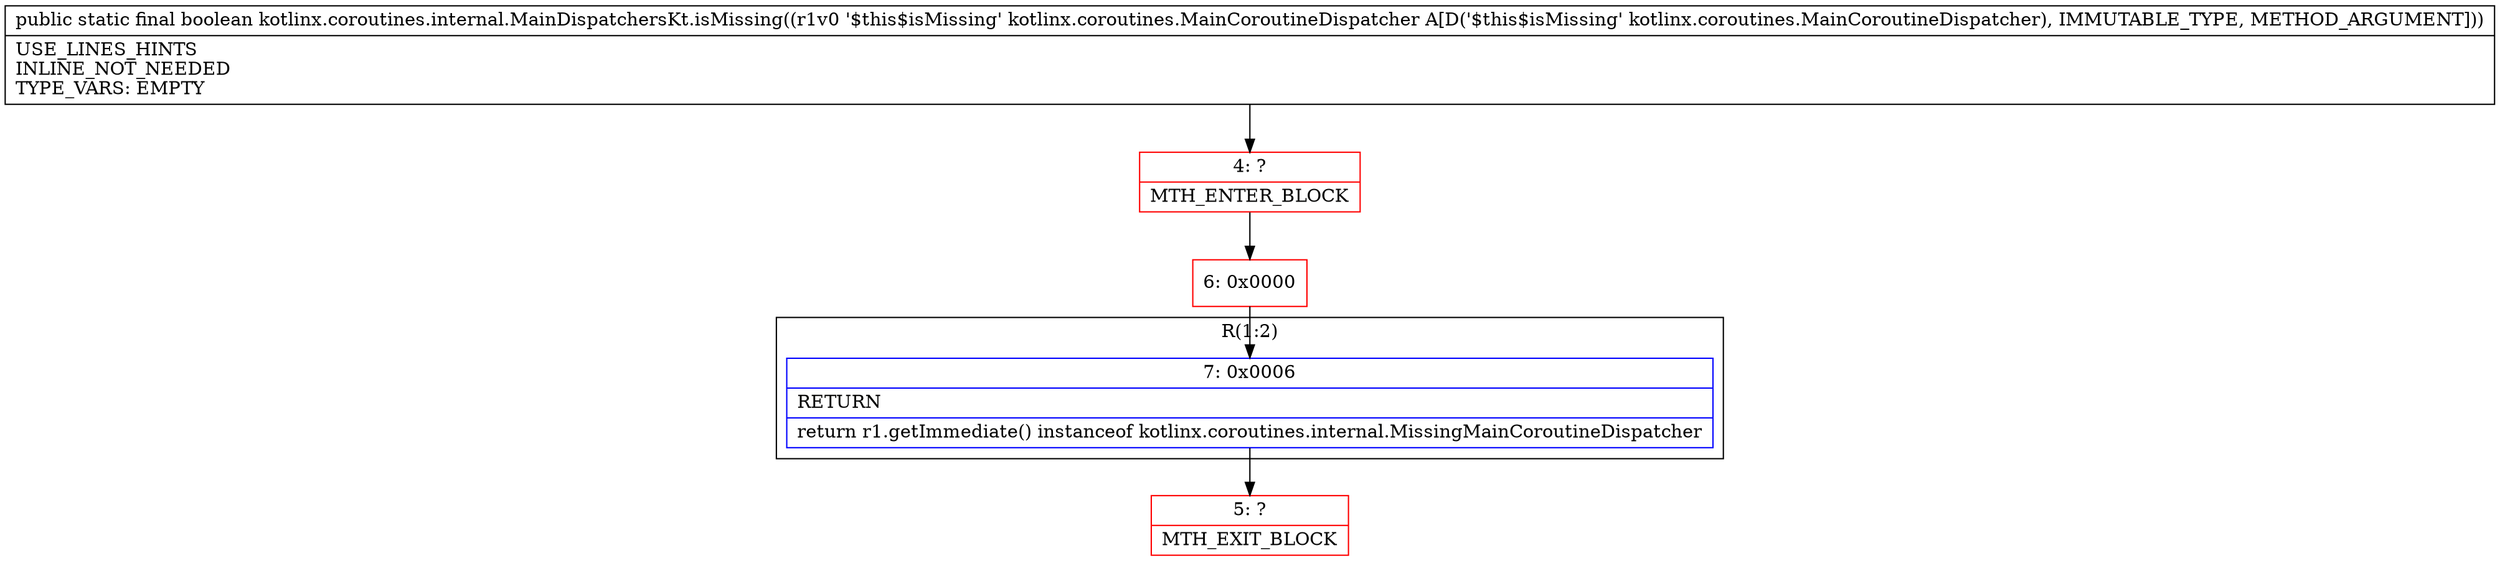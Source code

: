 digraph "CFG forkotlinx.coroutines.internal.MainDispatchersKt.isMissing(Lkotlinx\/coroutines\/MainCoroutineDispatcher;)Z" {
subgraph cluster_Region_1729631891 {
label = "R(1:2)";
node [shape=record,color=blue];
Node_7 [shape=record,label="{7\:\ 0x0006|RETURN\l|return r1.getImmediate() instanceof kotlinx.coroutines.internal.MissingMainCoroutineDispatcher\l}"];
}
Node_4 [shape=record,color=red,label="{4\:\ ?|MTH_ENTER_BLOCK\l}"];
Node_6 [shape=record,color=red,label="{6\:\ 0x0000}"];
Node_5 [shape=record,color=red,label="{5\:\ ?|MTH_EXIT_BLOCK\l}"];
MethodNode[shape=record,label="{public static final boolean kotlinx.coroutines.internal.MainDispatchersKt.isMissing((r1v0 '$this$isMissing' kotlinx.coroutines.MainCoroutineDispatcher A[D('$this$isMissing' kotlinx.coroutines.MainCoroutineDispatcher), IMMUTABLE_TYPE, METHOD_ARGUMENT]))  | USE_LINES_HINTS\lINLINE_NOT_NEEDED\lTYPE_VARS: EMPTY\l}"];
MethodNode -> Node_4;Node_7 -> Node_5;
Node_4 -> Node_6;
Node_6 -> Node_7;
}

